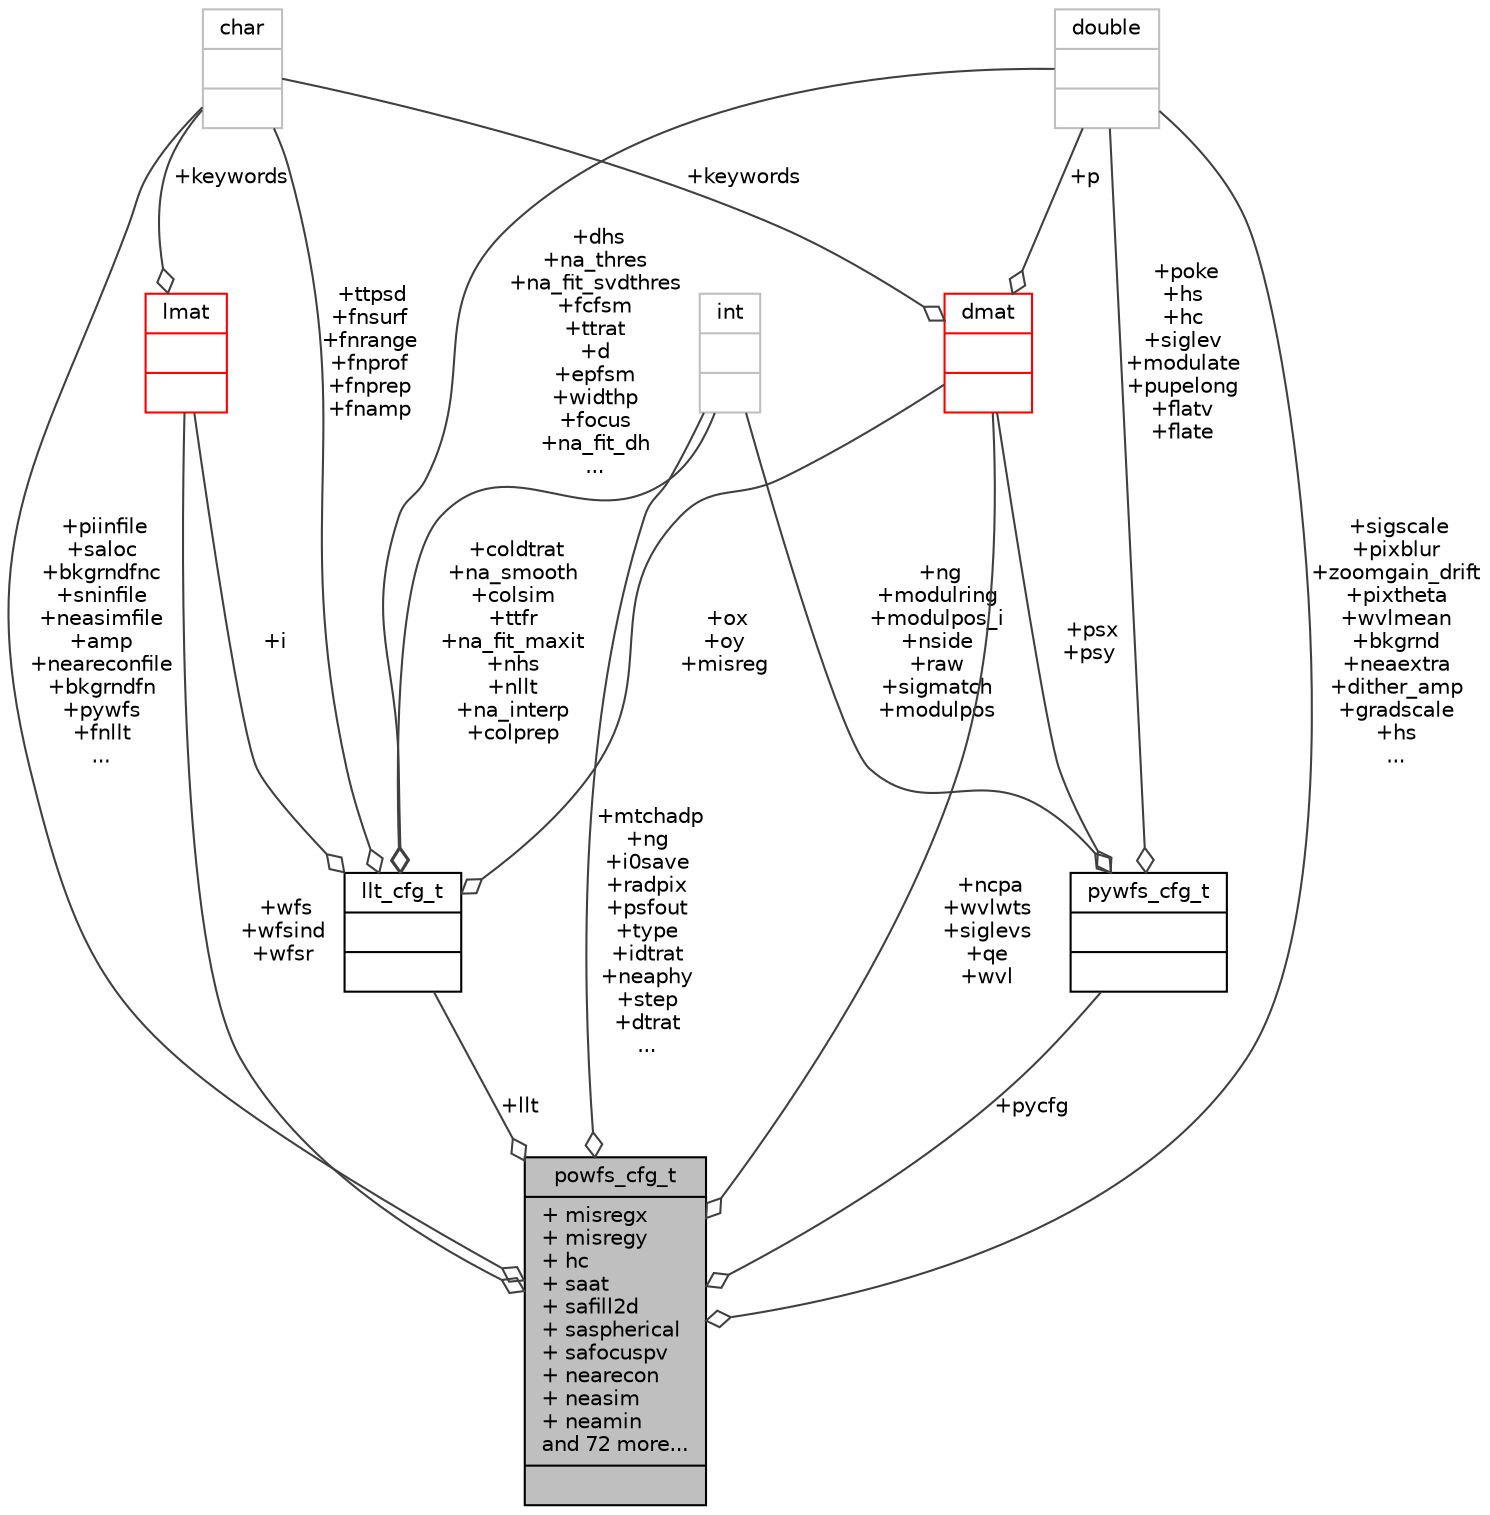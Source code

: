 digraph "powfs_cfg_t"
{
 // INTERACTIVE_SVG=YES
  bgcolor="transparent";
  edge [fontname="Helvetica",fontsize="10",labelfontname="Helvetica",labelfontsize="10"];
  node [fontname="Helvetica",fontsize="10",shape=record];
  Node83 [label="{powfs_cfg_t\n|+ misregx\l+ misregy\l+ hc\l+ saat\l+ safill2d\l+ saspherical\l+ safocuspv\l+ nearecon\l+ neasim\l+ neamin\land 72 more...\l|}",height=0.2,width=0.4,color="black", fillcolor="grey75", style="filled", fontcolor="black"];
  Node84 -> Node83 [color="grey25",fontsize="10",style="solid",label=" +llt" ,arrowhead="odiamond",fontname="Helvetica"];
  Node84 [label="{llt_cfg_t\n||}",height=0.2,width=0.4,color="black",URL="$parms_8h.html#structllt__cfg__t"];
  Node85 -> Node84 [color="grey25",fontsize="10",style="solid",label=" +dhs\n+na_thres\n+na_fit_svdthres\n+fcfsm\n+ttrat\n+d\n+epfsm\n+widthp\n+focus\n+na_fit_dh\n..." ,arrowhead="odiamond",fontname="Helvetica"];
  Node85 [label="{double\n||}",height=0.2,width=0.4,color="grey75"];
  Node86 -> Node84 [color="grey25",fontsize="10",style="solid",label=" +i" ,arrowhead="odiamond",fontname="Helvetica"];
  Node86 [label="{lmat\n||}",height=0.2,width=0.4,color="red",URL="$type_8h.html#structlmat"];
  Node88 -> Node86 [color="grey25",fontsize="10",style="solid",label=" +keywords" ,arrowhead="odiamond",fontname="Helvetica"];
  Node88 [label="{char\n||}",height=0.2,width=0.4,color="grey75"];
  Node88 -> Node84 [color="grey25",fontsize="10",style="solid",label=" +ttpsd\n+fnsurf\n+fnrange\n+fnprof\n+fnprep\n+fnamp" ,arrowhead="odiamond",fontname="Helvetica"];
  Node89 -> Node84 [color="grey25",fontsize="10",style="solid",label=" +coldtrat\n+na_smooth\n+colsim\n+ttfr\n+na_fit_maxit\n+nhs\n+nllt\n+na_interp\n+colprep" ,arrowhead="odiamond",fontname="Helvetica"];
  Node89 [label="{int\n||}",height=0.2,width=0.4,color="grey75"];
  Node98 -> Node84 [color="grey25",fontsize="10",style="solid",label=" +ox\n+oy\n+misreg" ,arrowhead="odiamond",fontname="Helvetica"];
  Node98 [label="{dmat\n||}",height=0.2,width=0.4,color="red",URL="$type_8h.html#structdmat"];
  Node85 -> Node98 [color="grey25",fontsize="10",style="solid",label=" +p" ,arrowhead="odiamond",fontname="Helvetica"];
  Node88 -> Node98 [color="grey25",fontsize="10",style="solid",label=" +keywords" ,arrowhead="odiamond",fontname="Helvetica"];
  Node85 -> Node83 [color="grey25",fontsize="10",style="solid",label=" +sigscale\n+pixblur\n+zoomgain_drift\n+pixtheta\n+wvlmean\n+bkgrnd\n+neaextra\n+dither_amp\n+gradscale\n+hs\n..." ,arrowhead="odiamond",fontname="Helvetica"];
  Node86 -> Node83 [color="grey25",fontsize="10",style="solid",label=" +wfs\n+wfsind\n+wfsr" ,arrowhead="odiamond",fontname="Helvetica"];
  Node88 -> Node83 [color="grey25",fontsize="10",style="solid",label=" +piinfile\n+saloc\n+bkgrndfnc\n+sninfile\n+neasimfile\n+amp\n+neareconfile\n+bkgrndfn\n+pywfs\n+fnllt\n..." ,arrowhead="odiamond",fontname="Helvetica"];
  Node99 -> Node83 [color="grey25",fontsize="10",style="solid",label=" +pycfg" ,arrowhead="odiamond",fontname="Helvetica"];
  Node99 [label="{pywfs_cfg_t\n||}",height=0.2,width=0.4,color="black",URL="$parms_8h.html#structpywfs__cfg__t"];
  Node85 -> Node99 [color="grey25",fontsize="10",style="solid",label=" +poke\n+hs\n+hc\n+siglev\n+modulate\n+pupelong\n+flatv\n+flate" ,arrowhead="odiamond",fontname="Helvetica"];
  Node89 -> Node99 [color="grey25",fontsize="10",style="solid",label=" +ng\n+modulring\n+modulpos_i\n+nside\n+raw\n+sigmatch\n+modulpos" ,arrowhead="odiamond",fontname="Helvetica"];
  Node98 -> Node99 [color="grey25",fontsize="10",style="solid",label=" +psx\n+psy" ,arrowhead="odiamond",fontname="Helvetica"];
  Node89 -> Node83 [color="grey25",fontsize="10",style="solid",label=" +mtchadp\n+ng\n+i0save\n+radpix\n+psfout\n+type\n+idtrat\n+neaphy\n+step\n+dtrat\n..." ,arrowhead="odiamond",fontname="Helvetica"];
  Node98 -> Node83 [color="grey25",fontsize="10",style="solid",label=" +ncpa\n+wvlwts\n+siglevs\n+qe\n+wvl" ,arrowhead="odiamond",fontname="Helvetica"];
}
